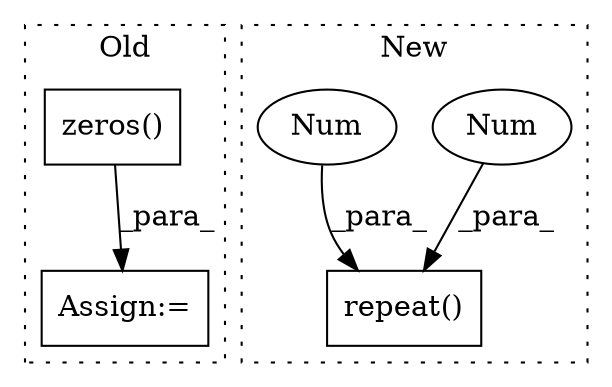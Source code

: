 digraph G {
subgraph cluster0 {
1 [label="zeros()" a="75" s="12931,12983" l="12,1" shape="box"];
5 [label="Assign:=" a="68" s="12928" l="3" shape="box"];
label = "Old";
style="dotted";
}
subgraph cluster1 {
2 [label="repeat()" a="75" s="14834,14869" l="19,1" shape="box"];
3 [label="Num" a="76" s="14868" l="1" shape="ellipse"];
4 [label="Num" a="76" s="14865" l="1" shape="ellipse"];
label = "New";
style="dotted";
}
1 -> 5 [label="_para_"];
3 -> 2 [label="_para_"];
4 -> 2 [label="_para_"];
}